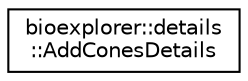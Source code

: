 digraph "Graphical Class Hierarchy"
{
 // LATEX_PDF_SIZE
  edge [fontname="Helvetica",fontsize="10",labelfontname="Helvetica",labelfontsize="10"];
  node [fontname="Helvetica",fontsize="10",shape=record];
  rankdir="LR";
  Node0 [label="bioexplorer::details\l::AddConesDetails",height=0.2,width=0.4,color="black", fillcolor="white", style="filled",URL="$dc/d1c/structbioexplorer_1_1details_1_1AddConesDetails.html",tooltip="Defines the parameters needed when adding cone to the scene."];
}
